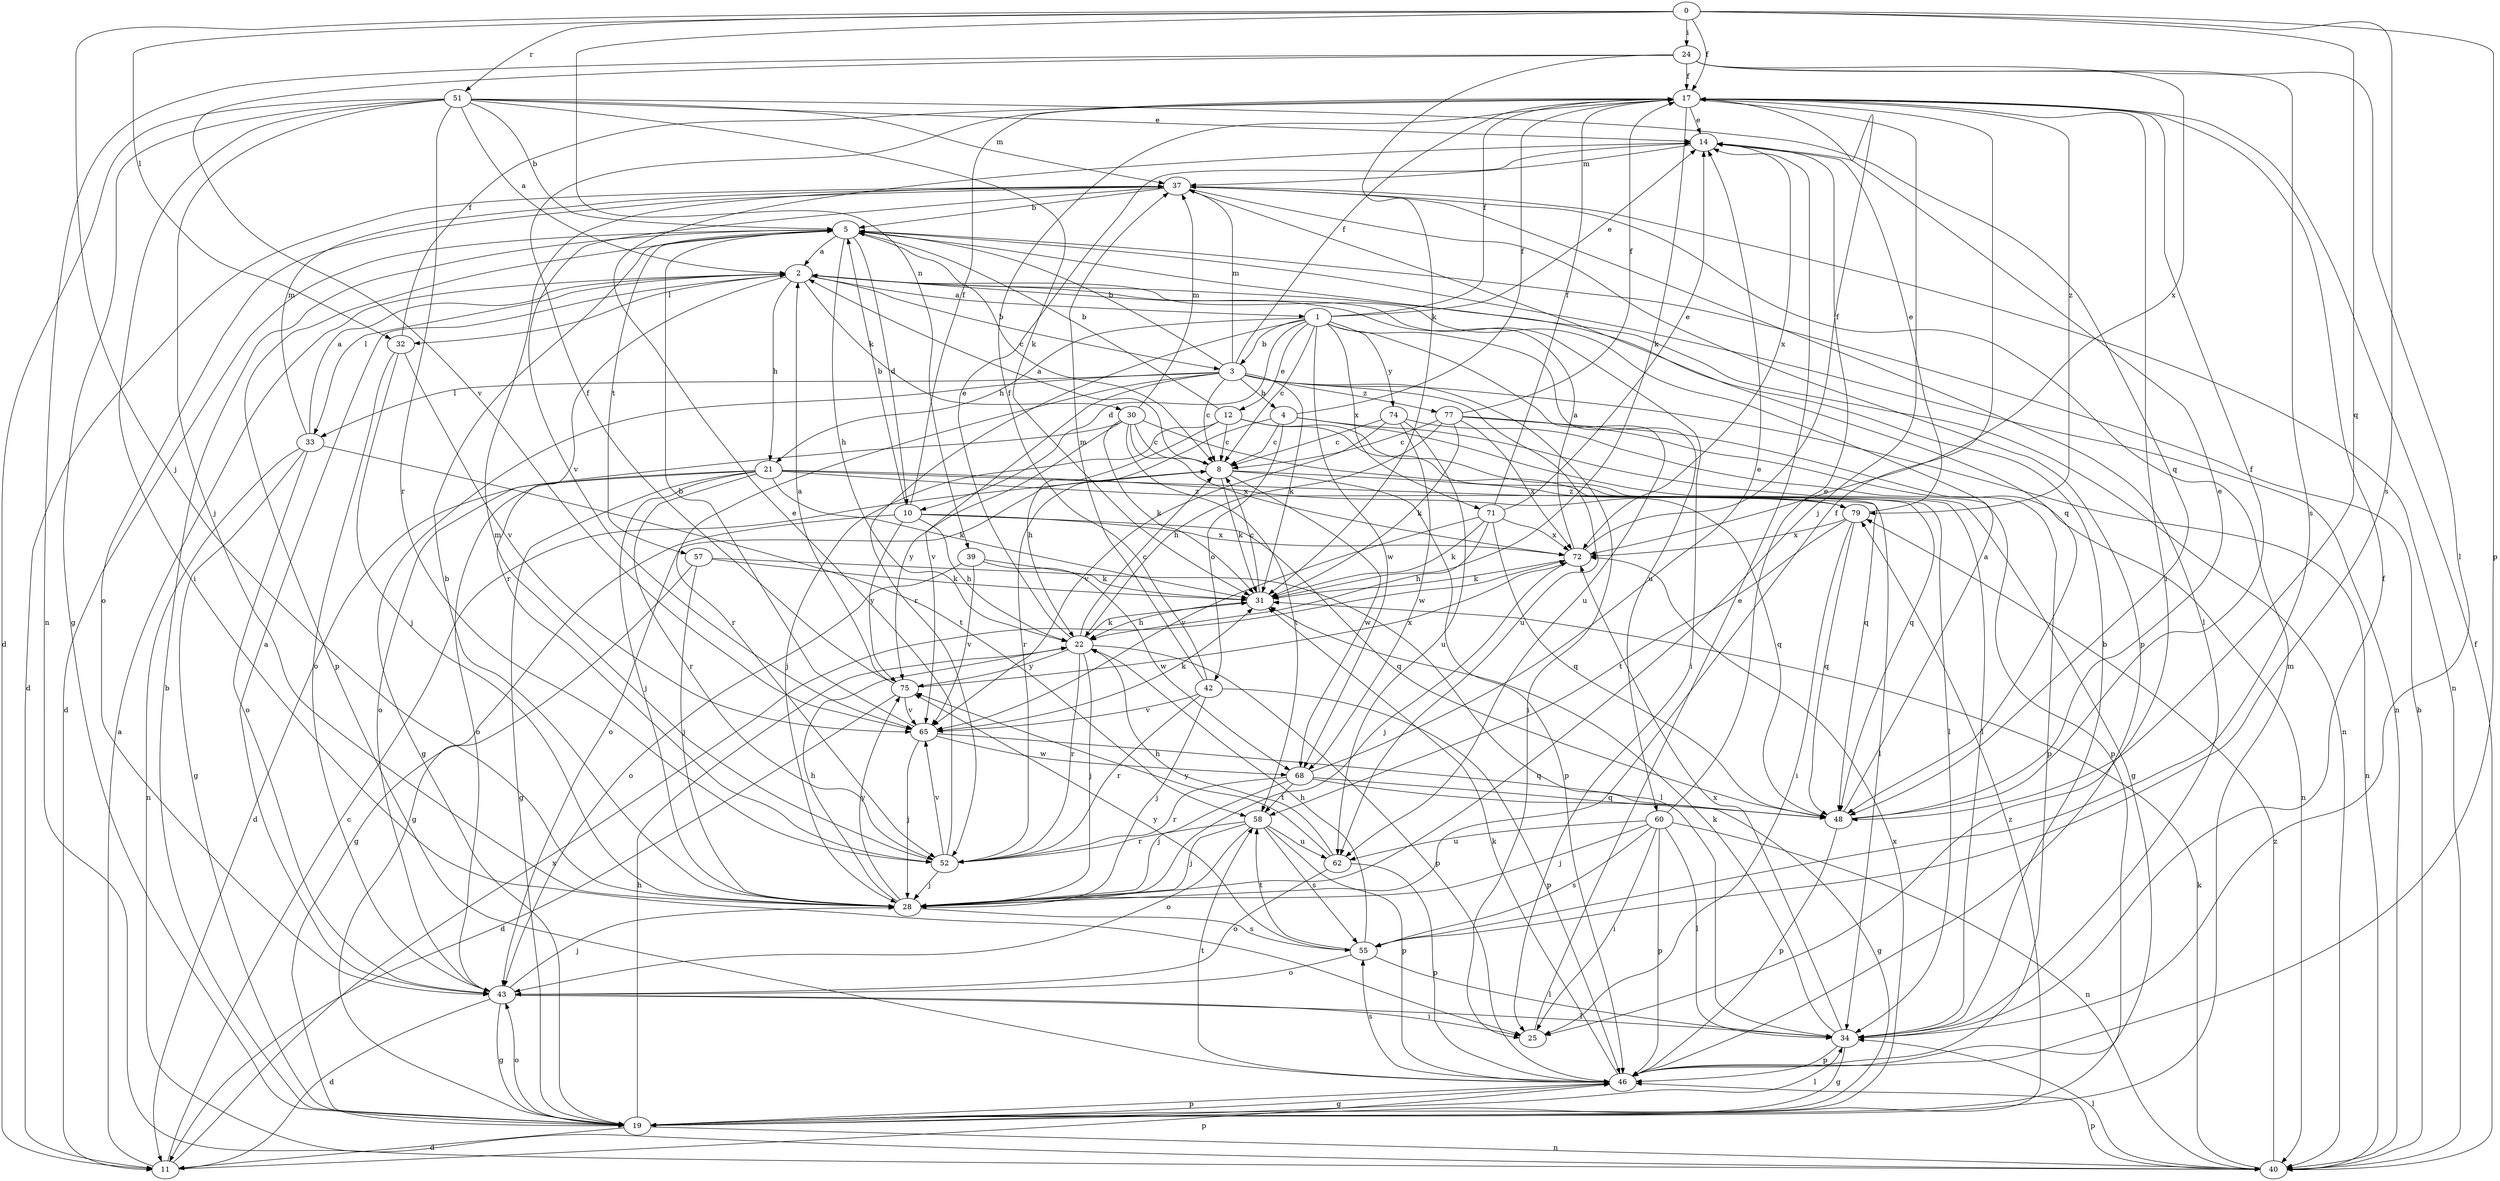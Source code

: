 strict digraph  {
0;
1;
2;
3;
4;
5;
8;
10;
11;
12;
14;
17;
19;
21;
22;
24;
25;
28;
30;
31;
32;
33;
34;
37;
39;
40;
42;
43;
46;
48;
51;
52;
55;
57;
58;
60;
62;
65;
68;
71;
72;
74;
75;
77;
79;
0 -> 17  [label=f];
0 -> 24  [label=i];
0 -> 28  [label=j];
0 -> 32  [label=l];
0 -> 39  [label=n];
0 -> 46  [label=p];
0 -> 48  [label=q];
0 -> 51  [label=r];
0 -> 55  [label=s];
1 -> 3  [label=b];
1 -> 8  [label=c];
1 -> 10  [label=d];
1 -> 12  [label=e];
1 -> 14  [label=e];
1 -> 17  [label=f];
1 -> 21  [label=h];
1 -> 52  [label=r];
1 -> 60  [label=u];
1 -> 62  [label=u];
1 -> 68  [label=w];
1 -> 71  [label=x];
1 -> 74  [label=y];
2 -> 1  [label=a];
2 -> 3  [label=b];
2 -> 21  [label=h];
2 -> 25  [label=i];
2 -> 30  [label=k];
2 -> 32  [label=l];
2 -> 33  [label=l];
2 -> 40  [label=n];
2 -> 52  [label=r];
3 -> 4  [label=b];
3 -> 5  [label=b];
3 -> 8  [label=c];
3 -> 17  [label=f];
3 -> 19  [label=g];
3 -> 25  [label=i];
3 -> 31  [label=k];
3 -> 33  [label=l];
3 -> 37  [label=m];
3 -> 40  [label=n];
3 -> 52  [label=r];
3 -> 62  [label=u];
3 -> 65  [label=v];
3 -> 77  [label=z];
4 -> 8  [label=c];
4 -> 17  [label=f];
4 -> 19  [label=g];
4 -> 34  [label=l];
4 -> 42  [label=o];
4 -> 52  [label=r];
5 -> 2  [label=a];
5 -> 8  [label=c];
5 -> 10  [label=d];
5 -> 11  [label=d];
5 -> 22  [label=h];
5 -> 40  [label=n];
5 -> 46  [label=p];
5 -> 57  [label=t];
8 -> 2  [label=a];
8 -> 31  [label=k];
8 -> 43  [label=o];
8 -> 46  [label=p];
8 -> 68  [label=w];
8 -> 79  [label=z];
10 -> 5  [label=b];
10 -> 17  [label=f];
10 -> 19  [label=g];
10 -> 22  [label=h];
10 -> 48  [label=q];
10 -> 72  [label=x];
10 -> 75  [label=y];
11 -> 2  [label=a];
11 -> 8  [label=c];
11 -> 46  [label=p];
11 -> 72  [label=x];
12 -> 5  [label=b];
12 -> 8  [label=c];
12 -> 22  [label=h];
12 -> 28  [label=j];
12 -> 34  [label=l];
12 -> 48  [label=q];
14 -> 37  [label=m];
14 -> 72  [label=x];
17 -> 14  [label=e];
17 -> 25  [label=i];
17 -> 28  [label=j];
17 -> 31  [label=k];
17 -> 79  [label=z];
19 -> 5  [label=b];
19 -> 11  [label=d];
19 -> 22  [label=h];
19 -> 34  [label=l];
19 -> 37  [label=m];
19 -> 40  [label=n];
19 -> 43  [label=o];
19 -> 46  [label=p];
19 -> 72  [label=x];
19 -> 79  [label=z];
21 -> 11  [label=d];
21 -> 19  [label=g];
21 -> 28  [label=j];
21 -> 31  [label=k];
21 -> 34  [label=l];
21 -> 43  [label=o];
21 -> 48  [label=q];
21 -> 52  [label=r];
21 -> 79  [label=z];
22 -> 8  [label=c];
22 -> 14  [label=e];
22 -> 28  [label=j];
22 -> 31  [label=k];
22 -> 46  [label=p];
22 -> 52  [label=r];
22 -> 75  [label=y];
24 -> 17  [label=f];
24 -> 31  [label=k];
24 -> 34  [label=l];
24 -> 40  [label=n];
24 -> 55  [label=s];
24 -> 65  [label=v];
24 -> 72  [label=x];
25 -> 14  [label=e];
28 -> 5  [label=b];
28 -> 17  [label=f];
28 -> 22  [label=h];
28 -> 55  [label=s];
28 -> 75  [label=y];
30 -> 8  [label=c];
30 -> 31  [label=k];
30 -> 37  [label=m];
30 -> 43  [label=o];
30 -> 48  [label=q];
30 -> 58  [label=t];
30 -> 72  [label=x];
30 -> 75  [label=y];
31 -> 8  [label=c];
31 -> 22  [label=h];
32 -> 17  [label=f];
32 -> 28  [label=j];
32 -> 43  [label=o];
32 -> 65  [label=v];
33 -> 2  [label=a];
33 -> 19  [label=g];
33 -> 37  [label=m];
33 -> 40  [label=n];
33 -> 43  [label=o];
33 -> 58  [label=t];
34 -> 5  [label=b];
34 -> 17  [label=f];
34 -> 19  [label=g];
34 -> 31  [label=k];
34 -> 46  [label=p];
34 -> 72  [label=x];
37 -> 5  [label=b];
37 -> 11  [label=d];
37 -> 34  [label=l];
37 -> 40  [label=n];
37 -> 43  [label=o];
37 -> 46  [label=p];
37 -> 48  [label=q];
37 -> 65  [label=v];
39 -> 31  [label=k];
39 -> 43  [label=o];
39 -> 65  [label=v];
39 -> 68  [label=w];
40 -> 5  [label=b];
40 -> 17  [label=f];
40 -> 31  [label=k];
40 -> 34  [label=l];
40 -> 46  [label=p];
40 -> 79  [label=z];
42 -> 17  [label=f];
42 -> 28  [label=j];
42 -> 37  [label=m];
42 -> 46  [label=p];
42 -> 52  [label=r];
42 -> 65  [label=v];
43 -> 2  [label=a];
43 -> 11  [label=d];
43 -> 19  [label=g];
43 -> 25  [label=i];
43 -> 28  [label=j];
43 -> 34  [label=l];
46 -> 19  [label=g];
46 -> 31  [label=k];
46 -> 55  [label=s];
46 -> 58  [label=t];
48 -> 2  [label=a];
48 -> 14  [label=e];
48 -> 17  [label=f];
48 -> 46  [label=p];
51 -> 2  [label=a];
51 -> 5  [label=b];
51 -> 11  [label=d];
51 -> 14  [label=e];
51 -> 19  [label=g];
51 -> 25  [label=i];
51 -> 28  [label=j];
51 -> 31  [label=k];
51 -> 37  [label=m];
51 -> 48  [label=q];
51 -> 52  [label=r];
52 -> 14  [label=e];
52 -> 28  [label=j];
52 -> 37  [label=m];
52 -> 65  [label=v];
55 -> 22  [label=h];
55 -> 34  [label=l];
55 -> 43  [label=o];
55 -> 58  [label=t];
55 -> 75  [label=y];
57 -> 19  [label=g];
57 -> 28  [label=j];
57 -> 31  [label=k];
57 -> 34  [label=l];
58 -> 28  [label=j];
58 -> 43  [label=o];
58 -> 46  [label=p];
58 -> 52  [label=r];
58 -> 55  [label=s];
58 -> 62  [label=u];
60 -> 14  [label=e];
60 -> 25  [label=i];
60 -> 28  [label=j];
60 -> 34  [label=l];
60 -> 40  [label=n];
60 -> 46  [label=p];
60 -> 55  [label=s];
60 -> 62  [label=u];
62 -> 22  [label=h];
62 -> 43  [label=o];
62 -> 46  [label=p];
62 -> 75  [label=y];
65 -> 5  [label=b];
65 -> 28  [label=j];
65 -> 31  [label=k];
65 -> 48  [label=q];
65 -> 68  [label=w];
68 -> 14  [label=e];
68 -> 19  [label=g];
68 -> 28  [label=j];
68 -> 48  [label=q];
68 -> 52  [label=r];
68 -> 58  [label=t];
71 -> 14  [label=e];
71 -> 17  [label=f];
71 -> 22  [label=h];
71 -> 31  [label=k];
71 -> 48  [label=q];
71 -> 65  [label=v];
71 -> 72  [label=x];
72 -> 2  [label=a];
72 -> 17  [label=f];
72 -> 28  [label=j];
72 -> 31  [label=k];
74 -> 8  [label=c];
74 -> 46  [label=p];
74 -> 62  [label=u];
74 -> 65  [label=v];
74 -> 68  [label=w];
75 -> 2  [label=a];
75 -> 11  [label=d];
75 -> 17  [label=f];
75 -> 65  [label=v];
75 -> 72  [label=x];
77 -> 8  [label=c];
77 -> 17  [label=f];
77 -> 22  [label=h];
77 -> 31  [label=k];
77 -> 40  [label=n];
77 -> 46  [label=p];
77 -> 72  [label=x];
79 -> 14  [label=e];
79 -> 25  [label=i];
79 -> 48  [label=q];
79 -> 58  [label=t];
79 -> 72  [label=x];
}

